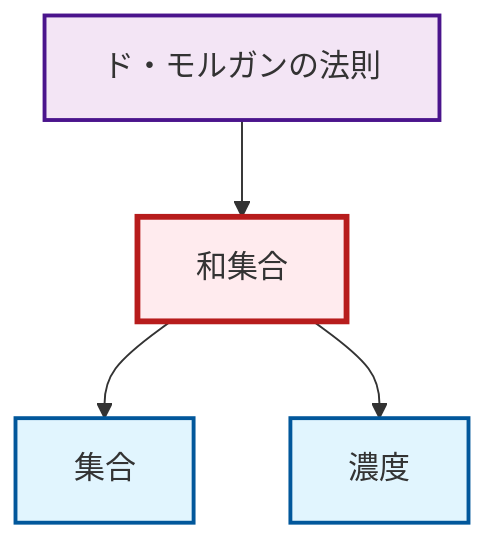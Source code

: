 graph TD
    classDef definition fill:#e1f5fe,stroke:#01579b,stroke-width:2px
    classDef theorem fill:#f3e5f5,stroke:#4a148c,stroke-width:2px
    classDef axiom fill:#fff3e0,stroke:#e65100,stroke-width:2px
    classDef example fill:#e8f5e9,stroke:#1b5e20,stroke-width:2px
    classDef current fill:#ffebee,stroke:#b71c1c,stroke-width:3px
    def-cardinality["濃度"]:::definition
    thm-de-morgan["ド・モルガンの法則"]:::theorem
    def-union["和集合"]:::definition
    def-set["集合"]:::definition
    def-union --> def-set
    def-union --> def-cardinality
    thm-de-morgan --> def-union
    class def-union current